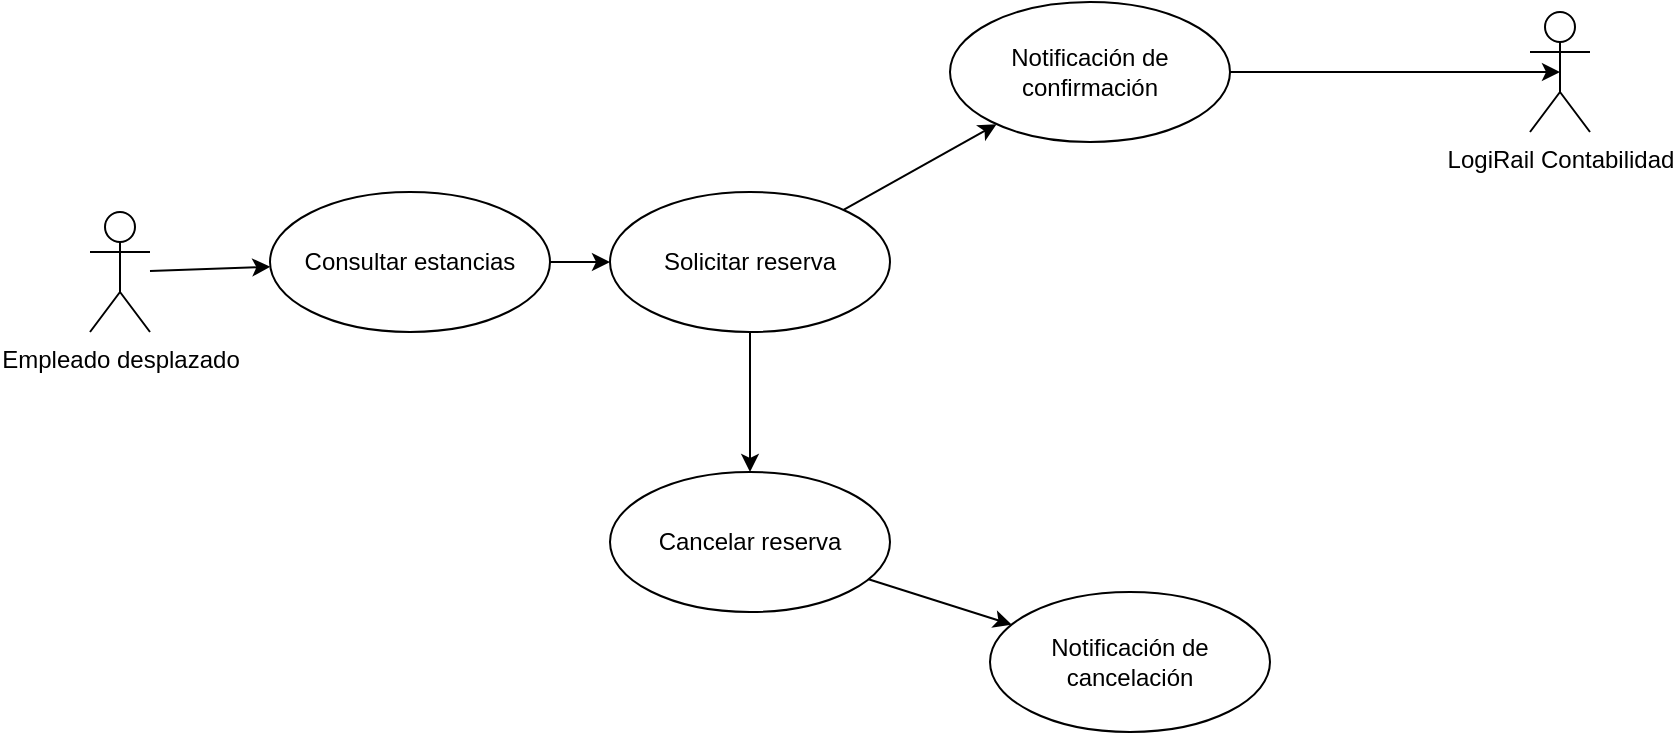 <mxfile>
    <diagram id="TpJAPmC7e7kiTyyjaKpj" name="Page-1">
        <mxGraphModel dx="2179" dy="615" grid="1" gridSize="10" guides="1" tooltips="1" connect="1" arrows="1" fold="1" page="1" pageScale="1" pageWidth="850" pageHeight="1100" math="0" shadow="0">
            <root>
                <mxCell id="0"/>
                <mxCell id="1" parent="0"/>
                <mxCell id="4" style="edgeStyle=none;html=1;" parent="1" source="2" target="3" edge="1">
                    <mxGeometry relative="1" as="geometry"/>
                </mxCell>
                <mxCell id="2" value="Empleado desplazado" style="shape=umlActor;verticalLabelPosition=bottom;verticalAlign=top;html=1;" parent="1" vertex="1">
                    <mxGeometry x="10" y="170" width="30" height="60" as="geometry"/>
                </mxCell>
                <mxCell id="3" value="Consultar estancias" style="ellipse;whiteSpace=wrap;html=1;" parent="1" vertex="1">
                    <mxGeometry x="100" y="160" width="140" height="70" as="geometry"/>
                </mxCell>
                <mxCell id="21" style="edgeStyle=none;html=1;" edge="1" parent="1" source="5" target="19">
                    <mxGeometry relative="1" as="geometry"/>
                </mxCell>
                <mxCell id="28" style="edgeStyle=none;html=1;" edge="1" parent="1" source="5" target="31">
                    <mxGeometry relative="1" as="geometry">
                        <mxPoint x="473.541" y="244.31" as="targetPoint"/>
                    </mxGeometry>
                </mxCell>
                <mxCell id="5" value="Solicitar reserva" style="ellipse;whiteSpace=wrap;html=1;" parent="1" vertex="1">
                    <mxGeometry x="270" y="160" width="140" height="70" as="geometry"/>
                </mxCell>
                <mxCell id="13" style="edgeStyle=none;html=1;" parent="1" source="3" target="5" edge="1">
                    <mxGeometry relative="1" as="geometry">
                        <mxPoint x="290" y="215" as="sourcePoint"/>
                    </mxGeometry>
                </mxCell>
                <mxCell id="18" value="LogiRail Contabilidad" style="shape=umlActor;verticalLabelPosition=bottom;verticalAlign=top;html=1;" parent="1" vertex="1">
                    <mxGeometry x="730" y="70" width="30" height="60" as="geometry"/>
                </mxCell>
                <mxCell id="34" style="edgeStyle=none;html=1;" edge="1" parent="1" source="19" target="33">
                    <mxGeometry relative="1" as="geometry"/>
                </mxCell>
                <mxCell id="19" value="Cancelar reserva" style="ellipse;whiteSpace=wrap;html=1;" vertex="1" parent="1">
                    <mxGeometry x="270" y="300" width="140" height="70" as="geometry"/>
                </mxCell>
                <mxCell id="32" style="edgeStyle=none;html=1;entryX=0.5;entryY=0.5;entryDx=0;entryDy=0;entryPerimeter=0;" edge="1" parent="1" source="31" target="18">
                    <mxGeometry relative="1" as="geometry"/>
                </mxCell>
                <mxCell id="31" value="Notificación de confirmación" style="ellipse;whiteSpace=wrap;html=1;" vertex="1" parent="1">
                    <mxGeometry x="440" y="65" width="140" height="70" as="geometry"/>
                </mxCell>
                <mxCell id="33" value="Notificación de cancelación" style="ellipse;whiteSpace=wrap;html=1;" vertex="1" parent="1">
                    <mxGeometry x="460" y="360" width="140" height="70" as="geometry"/>
                </mxCell>
            </root>
        </mxGraphModel>
    </diagram>
</mxfile>